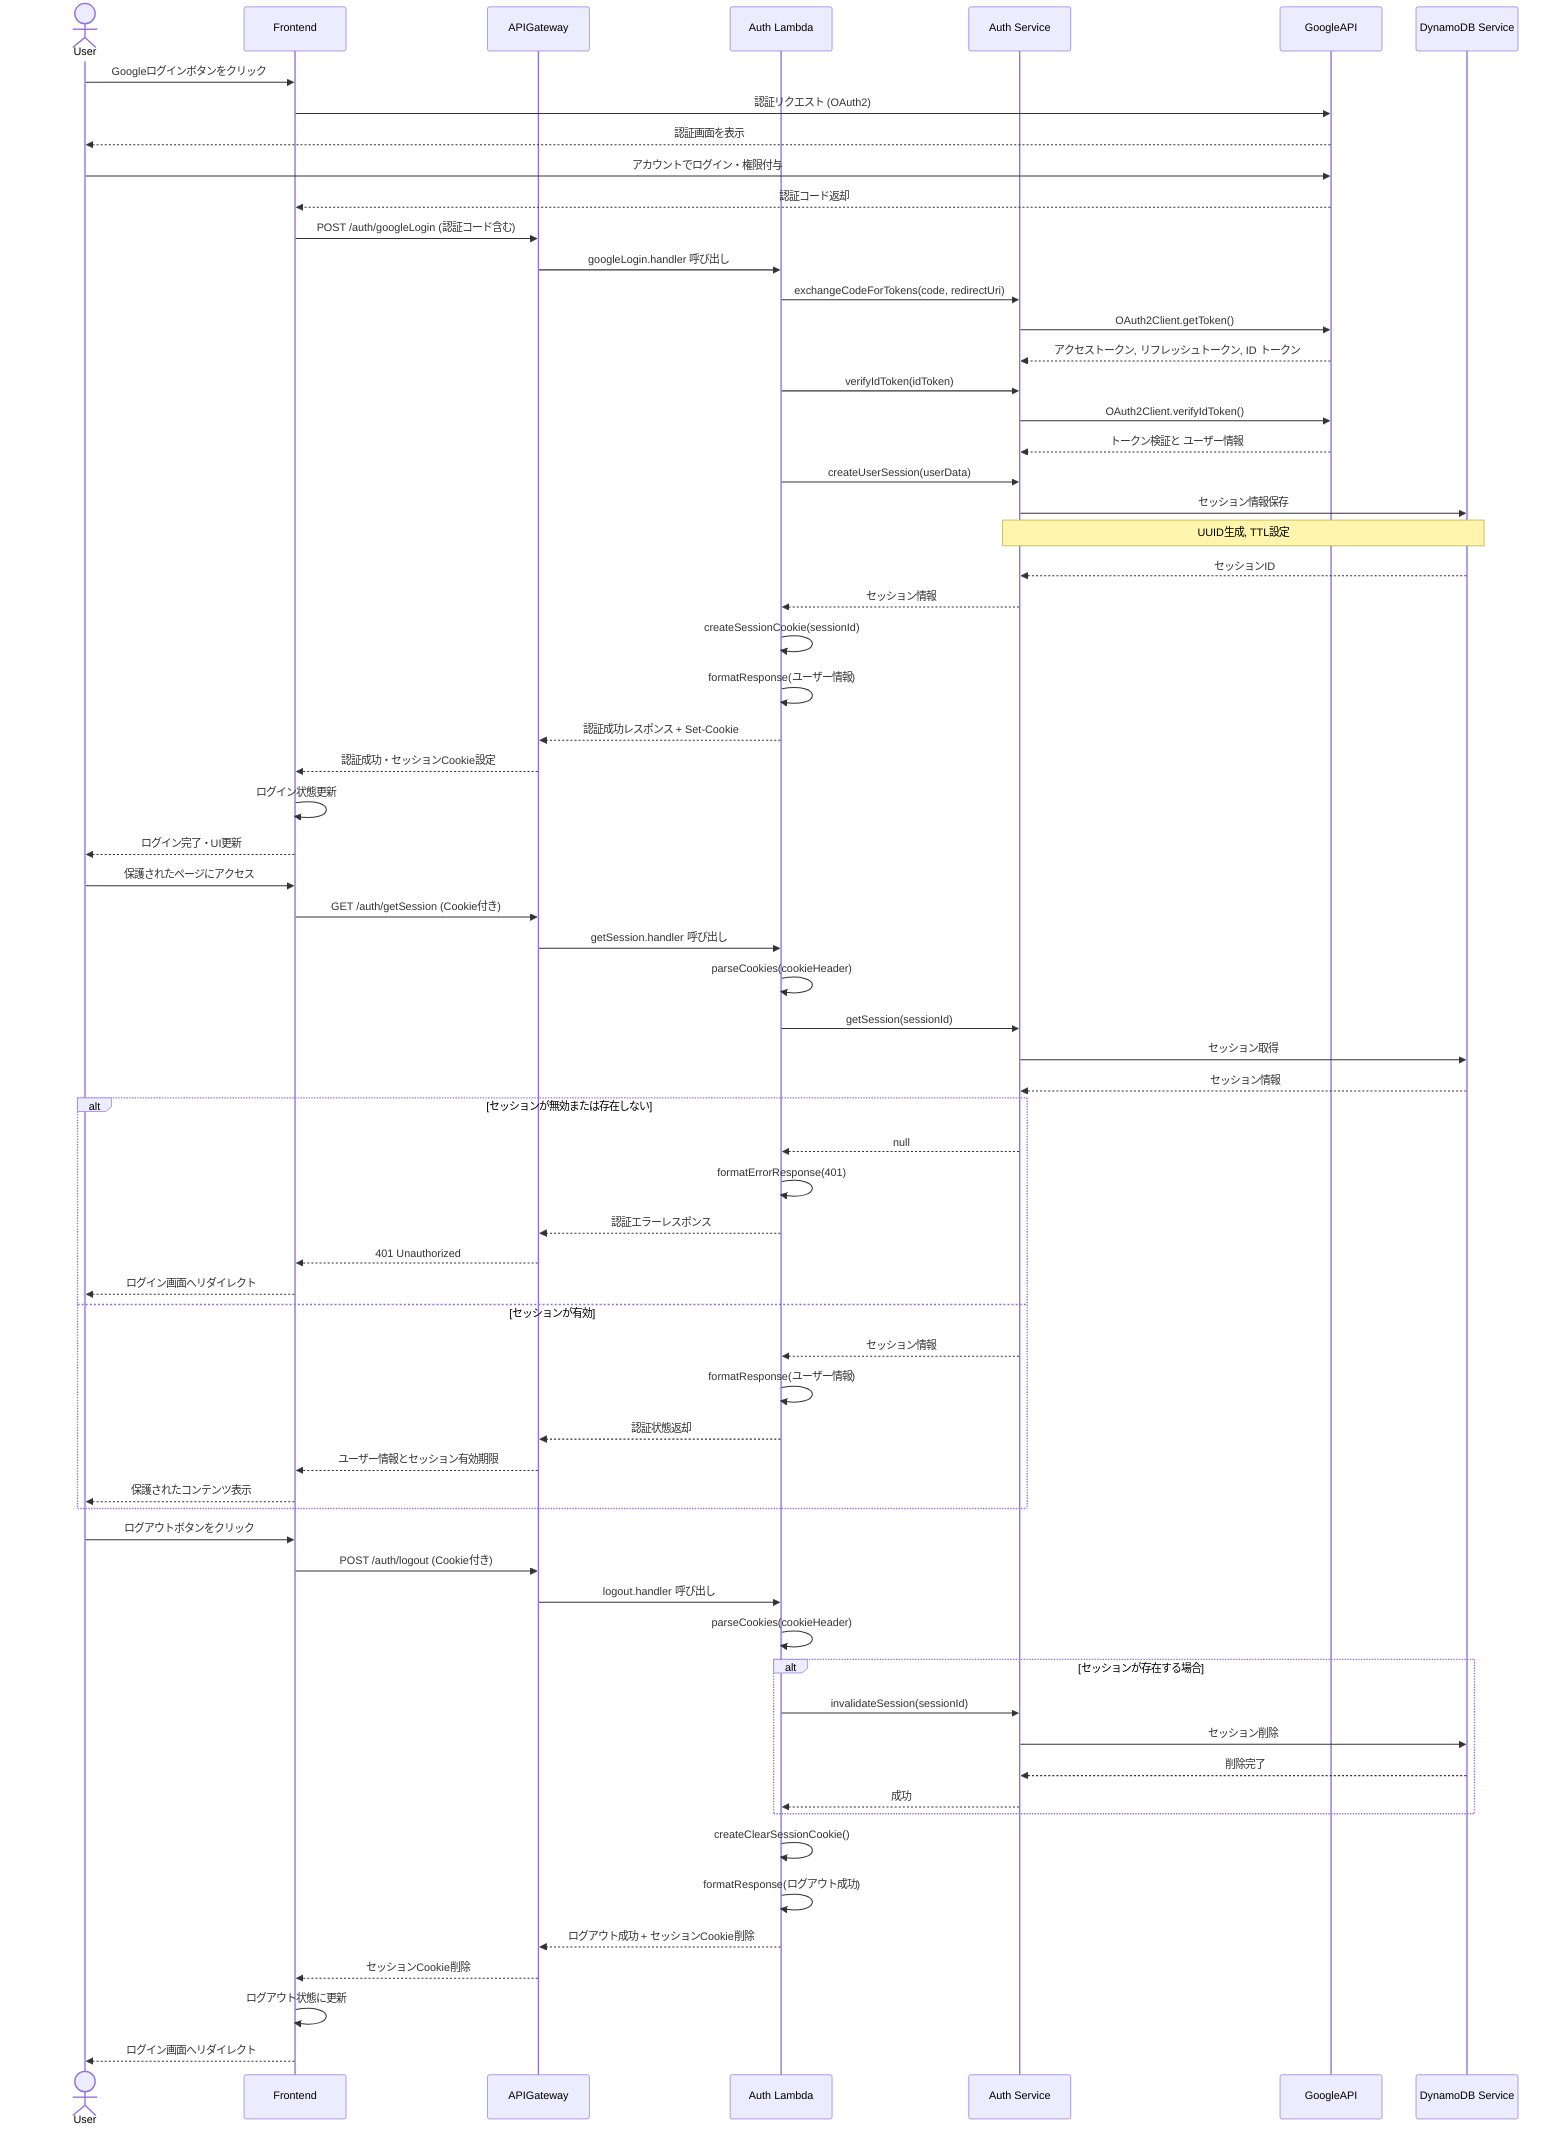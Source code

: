 sequenceDiagram
    actor User
    participant Frontend
    participant APIGateway
    participant AuthHandler as Auth Lambda
    participant GoogleAuthService as Auth Service
    participant GoogleAPI
    participant DynamoDBService as DynamoDB Service
    
    %% ログインフロー
    User->>Frontend: Googleログインボタンをクリック
    Frontend->>GoogleAPI: 認証リクエスト (OAuth2)
    GoogleAPI-->>User: 認証画面を表示
    User->>GoogleAPI: アカウントでログイン・権限付与
    GoogleAPI-->>Frontend: 認証コード返却
    
    Frontend->>APIGateway: POST /auth/googleLogin (認証コード含む)
    APIGateway->>AuthHandler: googleLogin.handler 呼び出し
    
    AuthHandler->>GoogleAuthService: exchangeCodeForTokens(code, redirectUri)
    GoogleAuthService->>GoogleAPI: OAuth2Client.getToken()
    GoogleAPI-->>GoogleAuthService: アクセストークン, リフレッシュトークン, ID トークン
    
    AuthHandler->>GoogleAuthService: verifyIdToken(idToken)
    GoogleAuthService->>GoogleAPI: OAuth2Client.verifyIdToken()
    GoogleAPI-->>GoogleAuthService: トークン検証と ユーザー情報
    
    AuthHandler->>GoogleAuthService: createUserSession(userData)
    GoogleAuthService->>DynamoDBService: セッション情報保存
    Note over GoogleAuthService,DynamoDBService: UUID生成, TTL設定
    DynamoDBService-->>GoogleAuthService: セッションID
    GoogleAuthService-->>AuthHandler: セッション情報
    
    AuthHandler->>AuthHandler: createSessionCookie(sessionId)
    AuthHandler->>AuthHandler: formatResponse(ユーザー情報)
    AuthHandler-->>APIGateway: 認証成功レスポンス + Set-Cookie
    APIGateway-->>Frontend: 認証成功・セッションCookie設定
    Frontend->>Frontend: ログイン状態更新
    Frontend-->>User: ログイン完了・UI更新
    
    %% セッション検証フロー
    User->>Frontend: 保護されたページにアクセス
    Frontend->>APIGateway: GET /auth/getSession (Cookie付き)
    APIGateway->>AuthHandler: getSession.handler 呼び出し
    
    AuthHandler->>AuthHandler: parseCookies(cookieHeader)
    AuthHandler->>GoogleAuthService: getSession(sessionId)
    GoogleAuthService->>DynamoDBService: セッション取得
    DynamoDBService-->>GoogleAuthService: セッション情報
    
    alt セッションが無効または存在しない
        GoogleAuthService-->>AuthHandler: null
        AuthHandler->>AuthHandler: formatErrorResponse(401)
        AuthHandler-->>APIGateway: 認証エラーレスポンス
        APIGateway-->>Frontend: 401 Unauthorized
        Frontend-->>User: ログイン画面へリダイレクト
    else セッションが有効
        GoogleAuthService-->>AuthHandler: セッション情報
        AuthHandler->>AuthHandler: formatResponse(ユーザー情報)
        AuthHandler-->>APIGateway: 認証状態返却
        APIGateway-->>Frontend: ユーザー情報とセッション有効期限
        Frontend-->>User: 保護されたコンテンツ表示
    end
    
    %% ログアウトフロー
    User->>Frontend: ログアウトボタンをクリック
    Frontend->>APIGateway: POST /auth/logout (Cookie付き)
    APIGateway->>AuthHandler: logout.handler 呼び出し
    
    AuthHandler->>AuthHandler: parseCookies(cookieHeader)
    
    alt セッションが存在する場合
        AuthHandler->>GoogleAuthService: invalidateSession(sessionId)
        GoogleAuthService->>DynamoDBService: セッション削除
        DynamoDBService-->>GoogleAuthService: 削除完了
        GoogleAuthService-->>AuthHandler: 成功
    end
    
    AuthHandler->>AuthHandler: createClearSessionCookie()
    AuthHandler->>AuthHandler: formatResponse(ログアウト成功)
    AuthHandler-->>APIGateway: ログアウト成功 + セッションCookie削除
    APIGateway-->>Frontend: セッションCookie削除
    Frontend->>Frontend: ログアウト状態に更新
    Frontend-->>User: ログイン画面へリダイレクト